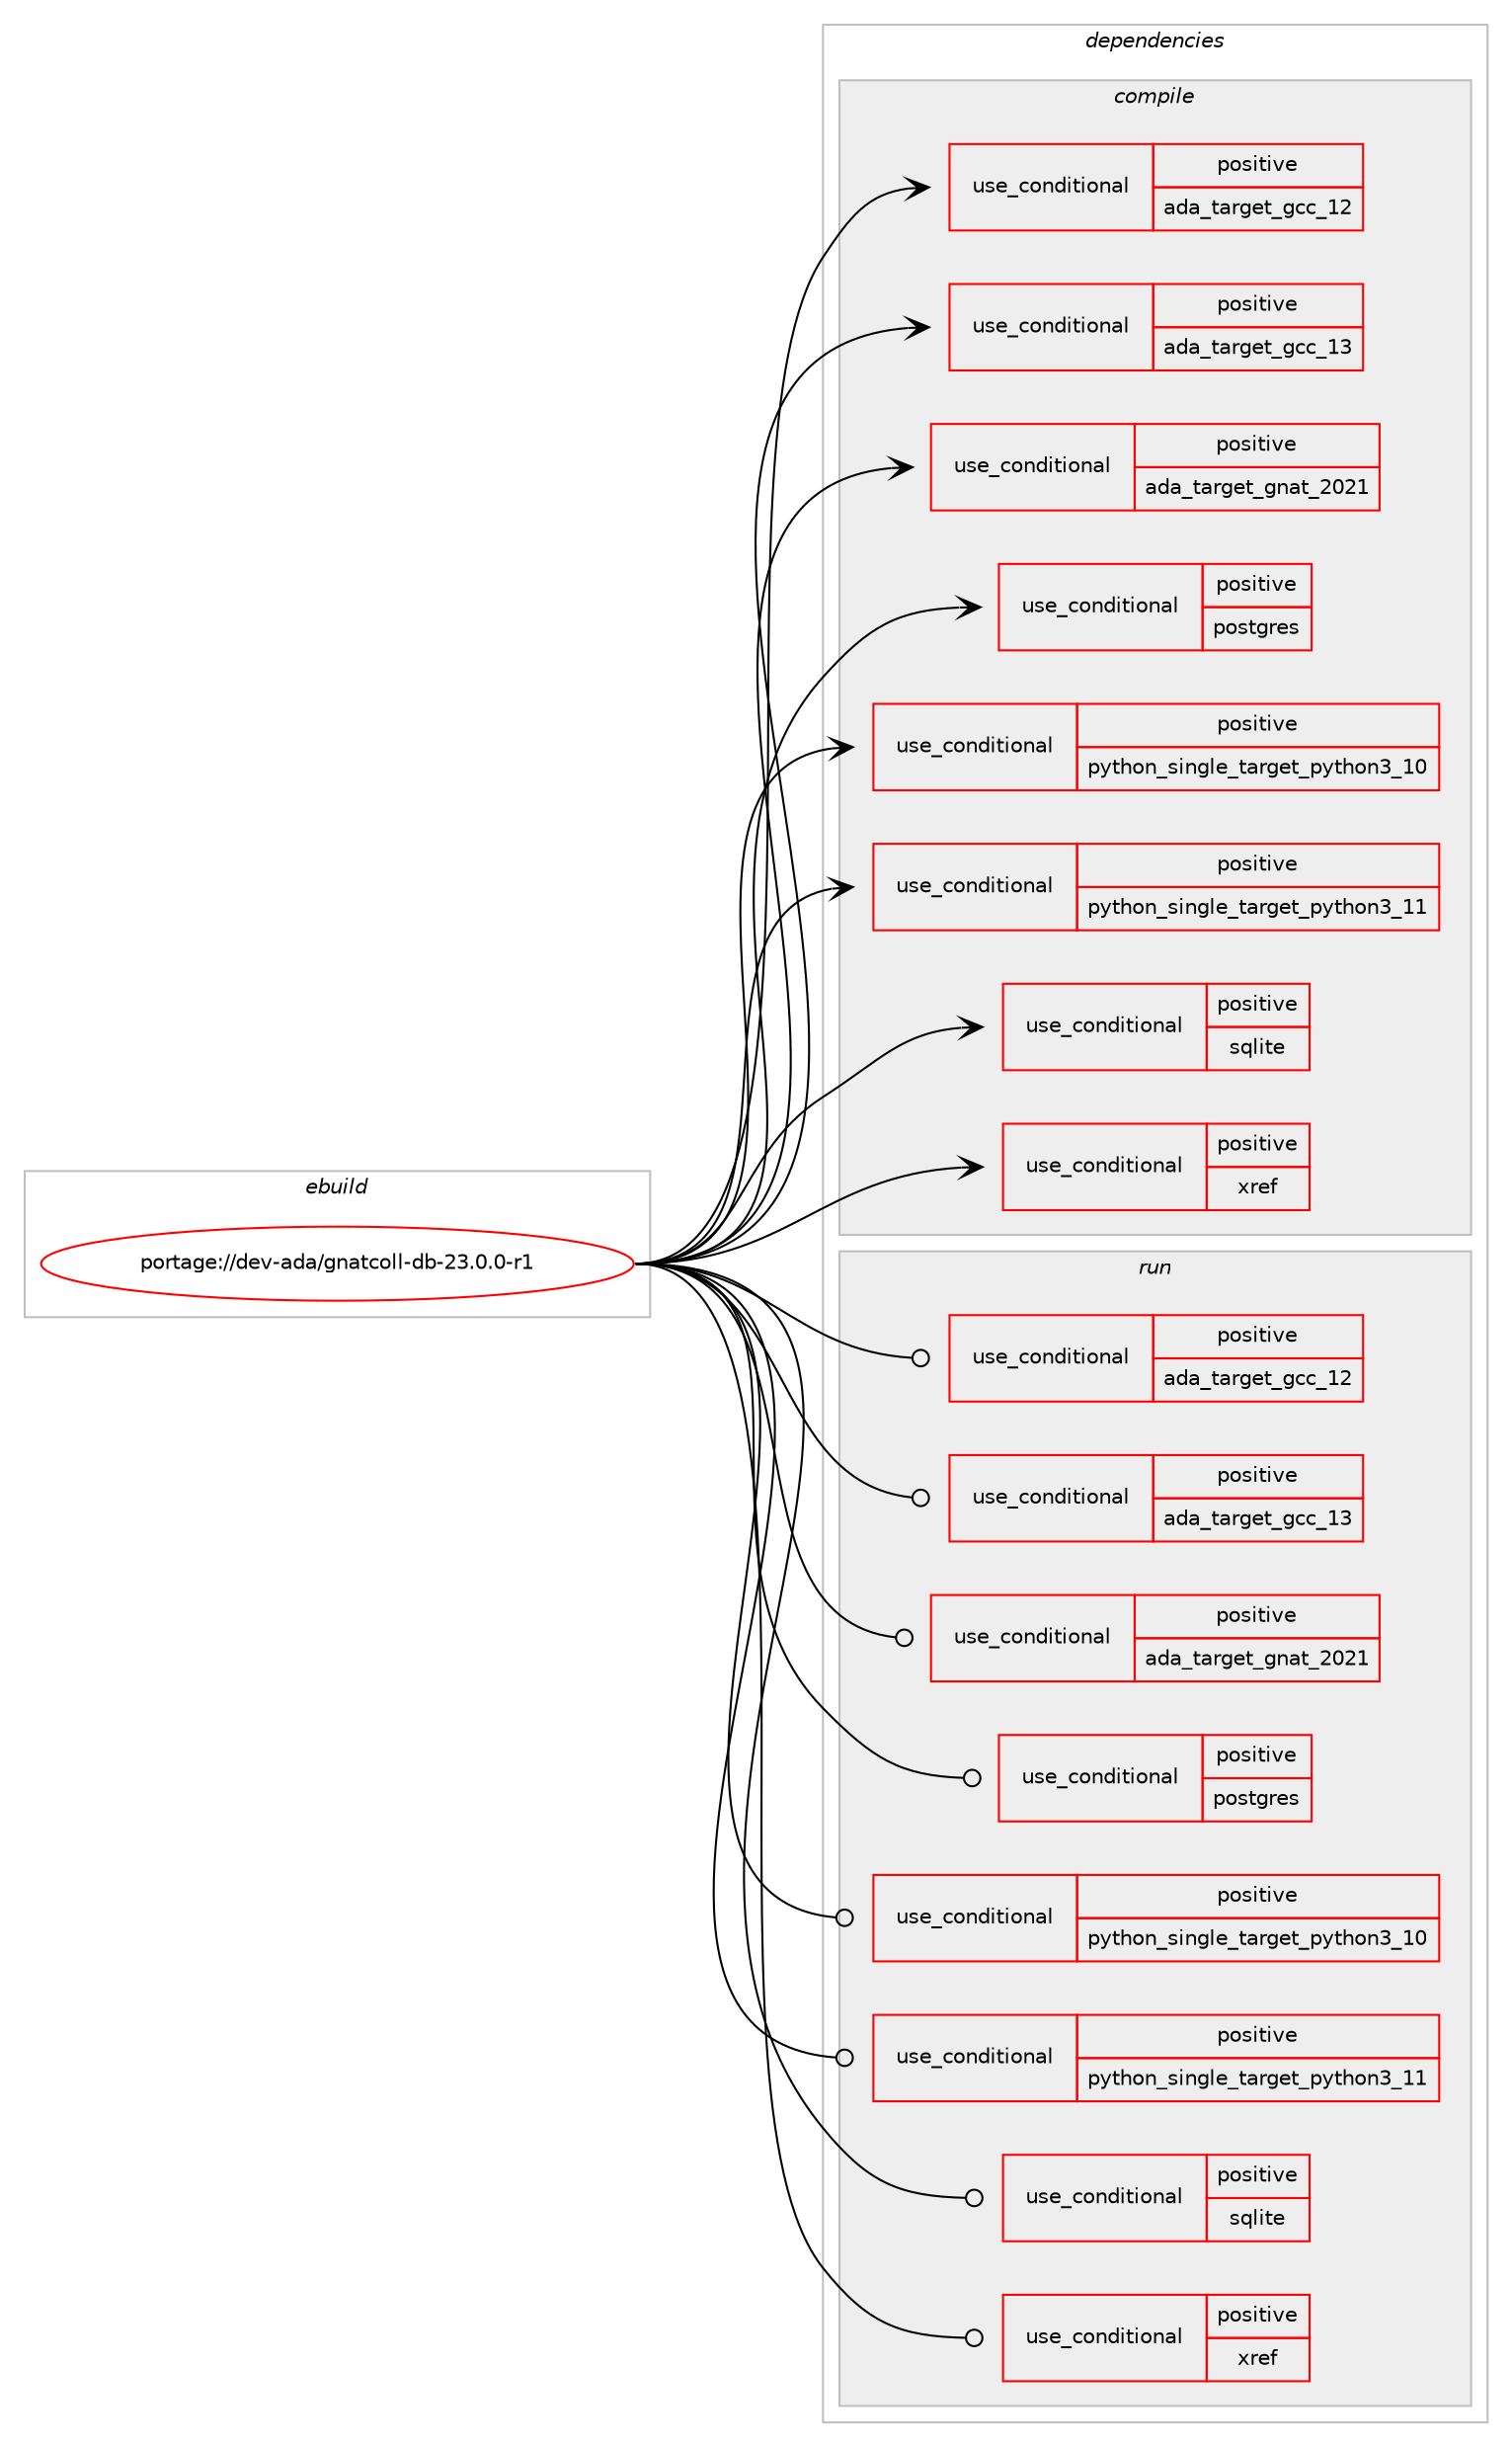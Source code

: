 digraph prolog {

# *************
# Graph options
# *************

newrank=true;
concentrate=true;
compound=true;
graph [rankdir=LR,fontname=Helvetica,fontsize=10,ranksep=1.5];#, ranksep=2.5, nodesep=0.2];
edge  [arrowhead=vee];
node  [fontname=Helvetica,fontsize=10];

# **********
# The ebuild
# **********

subgraph cluster_leftcol {
color=gray;
rank=same;
label=<<i>ebuild</i>>;
id [label="portage://dev-ada/gnatcoll-db-23.0.0-r1", color=red, width=4, href="../dev-ada/gnatcoll-db-23.0.0-r1.svg"];
}

# ****************
# The dependencies
# ****************

subgraph cluster_midcol {
color=gray;
label=<<i>dependencies</i>>;
subgraph cluster_compile {
fillcolor="#eeeeee";
style=filled;
label=<<i>compile</i>>;
subgraph cond16042 {
dependency29015 [label=<<TABLE BORDER="0" CELLBORDER="1" CELLSPACING="0" CELLPADDING="4"><TR><TD ROWSPAN="3" CELLPADDING="10">use_conditional</TD></TR><TR><TD>positive</TD></TR><TR><TD>ada_target_gcc_12</TD></TR></TABLE>>, shape=none, color=red];
# *** BEGIN UNKNOWN DEPENDENCY TYPE (TODO) ***
# dependency29015 -> package_dependency(portage://dev-ada/gnatcoll-db-23.0.0-r1,install,no,sys-devel,gcc,none,[,,],[slot(12)],[use(enable(ada),none)])
# *** END UNKNOWN DEPENDENCY TYPE (TODO) ***

}
id:e -> dependency29015:w [weight=20,style="solid",arrowhead="vee"];
subgraph cond16043 {
dependency29016 [label=<<TABLE BORDER="0" CELLBORDER="1" CELLSPACING="0" CELLPADDING="4"><TR><TD ROWSPAN="3" CELLPADDING="10">use_conditional</TD></TR><TR><TD>positive</TD></TR><TR><TD>ada_target_gcc_13</TD></TR></TABLE>>, shape=none, color=red];
# *** BEGIN UNKNOWN DEPENDENCY TYPE (TODO) ***
# dependency29016 -> package_dependency(portage://dev-ada/gnatcoll-db-23.0.0-r1,install,no,sys-devel,gcc,none,[,,],[slot(13)],[use(enable(ada),none)])
# *** END UNKNOWN DEPENDENCY TYPE (TODO) ***

}
id:e -> dependency29016:w [weight=20,style="solid",arrowhead="vee"];
subgraph cond16044 {
dependency29017 [label=<<TABLE BORDER="0" CELLBORDER="1" CELLSPACING="0" CELLPADDING="4"><TR><TD ROWSPAN="3" CELLPADDING="10">use_conditional</TD></TR><TR><TD>positive</TD></TR><TR><TD>ada_target_gnat_2021</TD></TR></TABLE>>, shape=none, color=red];
# *** BEGIN UNKNOWN DEPENDENCY TYPE (TODO) ***
# dependency29017 -> package_dependency(portage://dev-ada/gnatcoll-db-23.0.0-r1,install,no,dev-lang,gnat-gpl,none,[,,],[slot(10)],[use(enable(ada),none)])
# *** END UNKNOWN DEPENDENCY TYPE (TODO) ***

}
id:e -> dependency29017:w [weight=20,style="solid",arrowhead="vee"];
subgraph cond16045 {
dependency29018 [label=<<TABLE BORDER="0" CELLBORDER="1" CELLSPACING="0" CELLPADDING="4"><TR><TD ROWSPAN="3" CELLPADDING="10">use_conditional</TD></TR><TR><TD>positive</TD></TR><TR><TD>postgres</TD></TR></TABLE>>, shape=none, color=red];
# *** BEGIN UNKNOWN DEPENDENCY TYPE (TODO) ***
# dependency29018 -> package_dependency(portage://dev-ada/gnatcoll-db-23.0.0-r1,install,no,dev-db,postgresql,none,[,,],any_different_slot,[])
# *** END UNKNOWN DEPENDENCY TYPE (TODO) ***

}
id:e -> dependency29018:w [weight=20,style="solid",arrowhead="vee"];
subgraph cond16046 {
dependency29019 [label=<<TABLE BORDER="0" CELLBORDER="1" CELLSPACING="0" CELLPADDING="4"><TR><TD ROWSPAN="3" CELLPADDING="10">use_conditional</TD></TR><TR><TD>positive</TD></TR><TR><TD>python_single_target_python3_10</TD></TR></TABLE>>, shape=none, color=red];
# *** BEGIN UNKNOWN DEPENDENCY TYPE (TODO) ***
# dependency29019 -> package_dependency(portage://dev-ada/gnatcoll-db-23.0.0-r1,install,no,dev-lang,python,none,[,,],[slot(3.10)],[])
# *** END UNKNOWN DEPENDENCY TYPE (TODO) ***

}
id:e -> dependency29019:w [weight=20,style="solid",arrowhead="vee"];
subgraph cond16047 {
dependency29020 [label=<<TABLE BORDER="0" CELLBORDER="1" CELLSPACING="0" CELLPADDING="4"><TR><TD ROWSPAN="3" CELLPADDING="10">use_conditional</TD></TR><TR><TD>positive</TD></TR><TR><TD>python_single_target_python3_11</TD></TR></TABLE>>, shape=none, color=red];
# *** BEGIN UNKNOWN DEPENDENCY TYPE (TODO) ***
# dependency29020 -> package_dependency(portage://dev-ada/gnatcoll-db-23.0.0-r1,install,no,dev-lang,python,none,[,,],[slot(3.11)],[])
# *** END UNKNOWN DEPENDENCY TYPE (TODO) ***

}
id:e -> dependency29020:w [weight=20,style="solid",arrowhead="vee"];
subgraph cond16048 {
dependency29021 [label=<<TABLE BORDER="0" CELLBORDER="1" CELLSPACING="0" CELLPADDING="4"><TR><TD ROWSPAN="3" CELLPADDING="10">use_conditional</TD></TR><TR><TD>positive</TD></TR><TR><TD>sqlite</TD></TR></TABLE>>, shape=none, color=red];
# *** BEGIN UNKNOWN DEPENDENCY TYPE (TODO) ***
# dependency29021 -> package_dependency(portage://dev-ada/gnatcoll-db-23.0.0-r1,install,no,dev-db,sqlite,none,[,,],[slot(3)],[])
# *** END UNKNOWN DEPENDENCY TYPE (TODO) ***

}
id:e -> dependency29021:w [weight=20,style="solid",arrowhead="vee"];
subgraph cond16049 {
dependency29022 [label=<<TABLE BORDER="0" CELLBORDER="1" CELLSPACING="0" CELLPADDING="4"><TR><TD ROWSPAN="3" CELLPADDING="10">use_conditional</TD></TR><TR><TD>positive</TD></TR><TR><TD>xref</TD></TR></TABLE>>, shape=none, color=red];
# *** BEGIN UNKNOWN DEPENDENCY TYPE (TODO) ***
# dependency29022 -> package_dependency(portage://dev-ada/gnatcoll-db-23.0.0-r1,install,no,dev-ada,gnatcoll-bindings,none,[,,],[slot(0),subslot(23.0.0)],[use(optenable(ada_target_gnat_2021),negative),use(optenable(ada_target_gcc_12),negative),use(optenable(ada_target_gcc_13),negative),use(enable(iconv),none),use(optenable(shared),none),use(optenable(static-libs),none),use(optenable(static-pic),none)])
# *** END UNKNOWN DEPENDENCY TYPE (TODO) ***

}
id:e -> dependency29022:w [weight=20,style="solid",arrowhead="vee"];
# *** BEGIN UNKNOWN DEPENDENCY TYPE (TODO) ***
# id -> package_dependency(portage://dev-ada/gnatcoll-db-23.0.0-r1,install,no,dev-ada,gnatcoll-core,none,[,,],[slot(0),subslot(23.0.0)],[use(optenable(ada_target_gnat_2021),negative),use(optenable(ada_target_gcc_12),negative),use(optenable(ada_target_gcc_13),negative),use(optenable(shared),none),use(optenable(static-libs),none),use(optenable(static-pic),none)])
# *** END UNKNOWN DEPENDENCY TYPE (TODO) ***

# *** BEGIN UNKNOWN DEPENDENCY TYPE (TODO) ***
# id -> package_dependency(portage://dev-ada/gnatcoll-db-23.0.0-r1,install,no,dev-ada,gprbuild,none,[,,],[],[use(optenable(ada_target_gnat_2021),negative),use(optenable(ada_target_gcc_12),negative),use(optenable(ada_target_gcc_13),negative)])
# *** END UNKNOWN DEPENDENCY TYPE (TODO) ***

}
subgraph cluster_compileandrun {
fillcolor="#eeeeee";
style=filled;
label=<<i>compile and run</i>>;
}
subgraph cluster_run {
fillcolor="#eeeeee";
style=filled;
label=<<i>run</i>>;
subgraph cond16050 {
dependency29023 [label=<<TABLE BORDER="0" CELLBORDER="1" CELLSPACING="0" CELLPADDING="4"><TR><TD ROWSPAN="3" CELLPADDING="10">use_conditional</TD></TR><TR><TD>positive</TD></TR><TR><TD>ada_target_gcc_12</TD></TR></TABLE>>, shape=none, color=red];
# *** BEGIN UNKNOWN DEPENDENCY TYPE (TODO) ***
# dependency29023 -> package_dependency(portage://dev-ada/gnatcoll-db-23.0.0-r1,run,no,sys-devel,gcc,none,[,,],[slot(12)],[use(enable(ada),none)])
# *** END UNKNOWN DEPENDENCY TYPE (TODO) ***

}
id:e -> dependency29023:w [weight=20,style="solid",arrowhead="odot"];
subgraph cond16051 {
dependency29024 [label=<<TABLE BORDER="0" CELLBORDER="1" CELLSPACING="0" CELLPADDING="4"><TR><TD ROWSPAN="3" CELLPADDING="10">use_conditional</TD></TR><TR><TD>positive</TD></TR><TR><TD>ada_target_gcc_13</TD></TR></TABLE>>, shape=none, color=red];
# *** BEGIN UNKNOWN DEPENDENCY TYPE (TODO) ***
# dependency29024 -> package_dependency(portage://dev-ada/gnatcoll-db-23.0.0-r1,run,no,sys-devel,gcc,none,[,,],[slot(13)],[use(enable(ada),none)])
# *** END UNKNOWN DEPENDENCY TYPE (TODO) ***

}
id:e -> dependency29024:w [weight=20,style="solid",arrowhead="odot"];
subgraph cond16052 {
dependency29025 [label=<<TABLE BORDER="0" CELLBORDER="1" CELLSPACING="0" CELLPADDING="4"><TR><TD ROWSPAN="3" CELLPADDING="10">use_conditional</TD></TR><TR><TD>positive</TD></TR><TR><TD>ada_target_gnat_2021</TD></TR></TABLE>>, shape=none, color=red];
# *** BEGIN UNKNOWN DEPENDENCY TYPE (TODO) ***
# dependency29025 -> package_dependency(portage://dev-ada/gnatcoll-db-23.0.0-r1,run,no,dev-lang,gnat-gpl,none,[,,],[slot(10)],[use(enable(ada),none)])
# *** END UNKNOWN DEPENDENCY TYPE (TODO) ***

}
id:e -> dependency29025:w [weight=20,style="solid",arrowhead="odot"];
subgraph cond16053 {
dependency29026 [label=<<TABLE BORDER="0" CELLBORDER="1" CELLSPACING="0" CELLPADDING="4"><TR><TD ROWSPAN="3" CELLPADDING="10">use_conditional</TD></TR><TR><TD>positive</TD></TR><TR><TD>postgres</TD></TR></TABLE>>, shape=none, color=red];
# *** BEGIN UNKNOWN DEPENDENCY TYPE (TODO) ***
# dependency29026 -> package_dependency(portage://dev-ada/gnatcoll-db-23.0.0-r1,run,no,dev-db,postgresql,none,[,,],any_different_slot,[])
# *** END UNKNOWN DEPENDENCY TYPE (TODO) ***

}
id:e -> dependency29026:w [weight=20,style="solid",arrowhead="odot"];
subgraph cond16054 {
dependency29027 [label=<<TABLE BORDER="0" CELLBORDER="1" CELLSPACING="0" CELLPADDING="4"><TR><TD ROWSPAN="3" CELLPADDING="10">use_conditional</TD></TR><TR><TD>positive</TD></TR><TR><TD>python_single_target_python3_10</TD></TR></TABLE>>, shape=none, color=red];
# *** BEGIN UNKNOWN DEPENDENCY TYPE (TODO) ***
# dependency29027 -> package_dependency(portage://dev-ada/gnatcoll-db-23.0.0-r1,run,no,dev-lang,python,none,[,,],[slot(3.10)],[])
# *** END UNKNOWN DEPENDENCY TYPE (TODO) ***

}
id:e -> dependency29027:w [weight=20,style="solid",arrowhead="odot"];
subgraph cond16055 {
dependency29028 [label=<<TABLE BORDER="0" CELLBORDER="1" CELLSPACING="0" CELLPADDING="4"><TR><TD ROWSPAN="3" CELLPADDING="10">use_conditional</TD></TR><TR><TD>positive</TD></TR><TR><TD>python_single_target_python3_11</TD></TR></TABLE>>, shape=none, color=red];
# *** BEGIN UNKNOWN DEPENDENCY TYPE (TODO) ***
# dependency29028 -> package_dependency(portage://dev-ada/gnatcoll-db-23.0.0-r1,run,no,dev-lang,python,none,[,,],[slot(3.11)],[])
# *** END UNKNOWN DEPENDENCY TYPE (TODO) ***

}
id:e -> dependency29028:w [weight=20,style="solid",arrowhead="odot"];
subgraph cond16056 {
dependency29029 [label=<<TABLE BORDER="0" CELLBORDER="1" CELLSPACING="0" CELLPADDING="4"><TR><TD ROWSPAN="3" CELLPADDING="10">use_conditional</TD></TR><TR><TD>positive</TD></TR><TR><TD>sqlite</TD></TR></TABLE>>, shape=none, color=red];
# *** BEGIN UNKNOWN DEPENDENCY TYPE (TODO) ***
# dependency29029 -> package_dependency(portage://dev-ada/gnatcoll-db-23.0.0-r1,run,no,dev-db,sqlite,none,[,,],[slot(3)],[])
# *** END UNKNOWN DEPENDENCY TYPE (TODO) ***

}
id:e -> dependency29029:w [weight=20,style="solid",arrowhead="odot"];
subgraph cond16057 {
dependency29030 [label=<<TABLE BORDER="0" CELLBORDER="1" CELLSPACING="0" CELLPADDING="4"><TR><TD ROWSPAN="3" CELLPADDING="10">use_conditional</TD></TR><TR><TD>positive</TD></TR><TR><TD>xref</TD></TR></TABLE>>, shape=none, color=red];
# *** BEGIN UNKNOWN DEPENDENCY TYPE (TODO) ***
# dependency29030 -> package_dependency(portage://dev-ada/gnatcoll-db-23.0.0-r1,run,no,dev-ada,gnatcoll-bindings,none,[,,],[slot(0),subslot(23.0.0)],[use(optenable(ada_target_gnat_2021),negative),use(optenable(ada_target_gcc_12),negative),use(optenable(ada_target_gcc_13),negative),use(enable(iconv),none),use(optenable(shared),none),use(optenable(static-libs),none),use(optenable(static-pic),none)])
# *** END UNKNOWN DEPENDENCY TYPE (TODO) ***

}
id:e -> dependency29030:w [weight=20,style="solid",arrowhead="odot"];
# *** BEGIN UNKNOWN DEPENDENCY TYPE (TODO) ***
# id -> package_dependency(portage://dev-ada/gnatcoll-db-23.0.0-r1,run,no,dev-ada,gnatcoll-core,none,[,,],[slot(0),subslot(23.0.0)],[use(optenable(ada_target_gnat_2021),negative),use(optenable(ada_target_gcc_12),negative),use(optenable(ada_target_gcc_13),negative),use(optenable(shared),none),use(optenable(static-libs),none),use(optenable(static-pic),none)])
# *** END UNKNOWN DEPENDENCY TYPE (TODO) ***

}
}

# **************
# The candidates
# **************

subgraph cluster_choices {
rank=same;
color=gray;
label=<<i>candidates</i>>;

}

}
